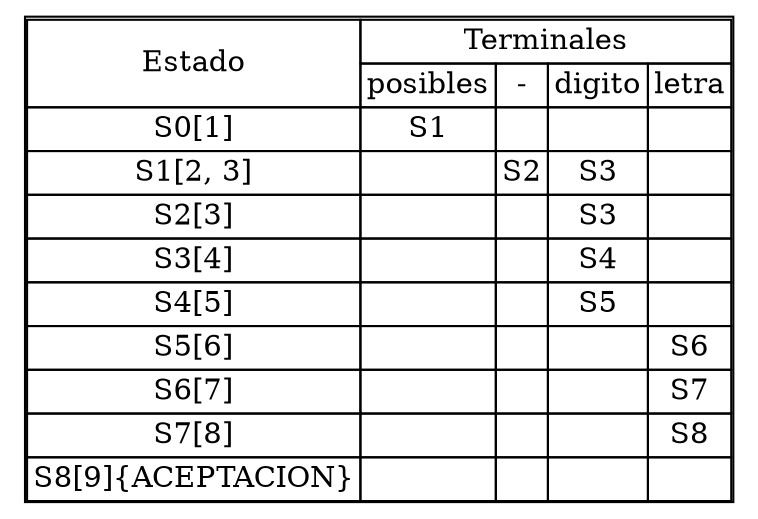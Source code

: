 digraph G{
a[shape=none label=<
<TABLE cellspacing="0">
<TR>
                <TD rowspan="2">Estado</TD>
                <TD colspan="4">Terminales</TD>
            </TR>
<TR>
<TD>posibles</TD>
<TD>-</TD>
<TD>digito</TD>
<TD>letra</TD>
</TR>
<TR>
<TD>S0[1]</TD>
<TD>S1</TD>
<TD></TD>
<TD></TD>
<TD></TD>
</TR><TR>
<TD>S1[2, 3]</TD>
<TD></TD>
<TD>S2</TD>
<TD>S3</TD>
<TD></TD>
</TR><TR>
<TD>S2[3]</TD>
<TD></TD>
<TD></TD>
<TD>S3</TD>
<TD></TD>
</TR><TR>
<TD>S3[4]</TD>
<TD></TD>
<TD></TD>
<TD>S4</TD>
<TD></TD>
</TR><TR>
<TD>S4[5]</TD>
<TD></TD>
<TD></TD>
<TD>S5</TD>
<TD></TD>
</TR><TR>
<TD>S5[6]</TD>
<TD></TD>
<TD></TD>
<TD></TD>
<TD>S6</TD>
</TR><TR>
<TD>S6[7]</TD>
<TD></TD>
<TD></TD>
<TD></TD>
<TD>S7</TD>
</TR><TR>
<TD>S7[8]</TD>
<TD></TD>
<TD></TD>
<TD></TD>
<TD>S8</TD>
</TR><TR>
<TD>S8[9]{ACEPTACION}</TD>
<TD></TD>
<TD></TD>
<TD></TD>
<TD></TD>
</TR></TABLE>
>];
}
